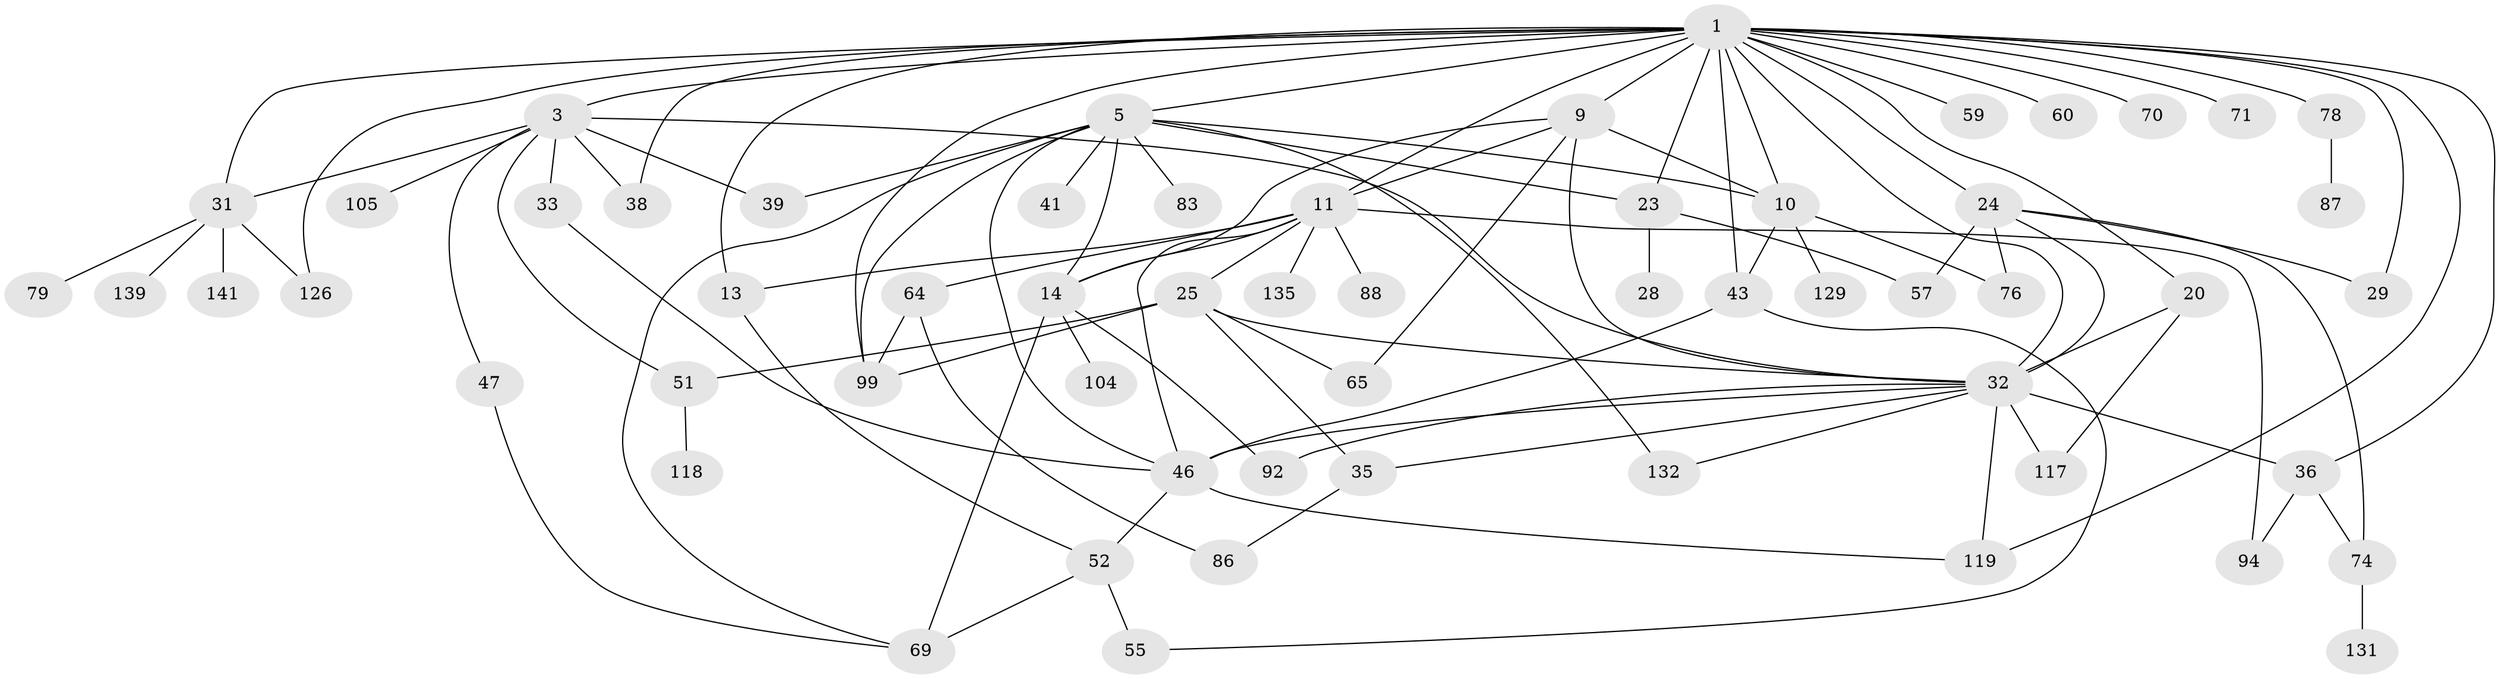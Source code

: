 // original degree distribution, {5: 0.0738255033557047, 10: 0.006711409395973154, 6: 0.04697986577181208, 2: 0.3087248322147651, 4: 0.1342281879194631, 3: 0.2214765100671141, 8: 0.006711409395973154, 1: 0.20134228187919462}
// Generated by graph-tools (version 1.1) at 2025/17/03/04/25 18:17:03]
// undirected, 59 vertices, 102 edges
graph export_dot {
graph [start="1"]
  node [color=gray90,style=filled];
  1 [super="+49+2+17+7"];
  3 [super="+6+15"];
  5 [super="+26+45"];
  9 [super="+108+21"];
  10 [super="+98"];
  11 [super="+56+91+12"];
  13 [super="+42"];
  14 [super="+97"];
  20;
  23 [super="+53+67"];
  24 [super="+37"];
  25 [super="+122+73"];
  28;
  29;
  31 [super="+48+111+58"];
  32 [super="+77+68+72+93+80"];
  33;
  35 [super="+62"];
  36 [super="+123+101"];
  38;
  39 [super="+44"];
  41;
  43 [super="+134+63"];
  46 [super="+61+89"];
  47 [super="+75+81"];
  51 [super="+124"];
  52 [super="+133+54"];
  55 [super="+137+66"];
  57;
  59;
  60 [super="+128"];
  64 [super="+130+110"];
  65 [super="+102"];
  69;
  70;
  71;
  74;
  76;
  78 [super="+84"];
  79 [super="+114"];
  83;
  86 [super="+103+112"];
  87;
  88 [super="+127"];
  92 [super="+113"];
  94;
  99 [super="+125"];
  104;
  105 [super="+115"];
  117;
  118;
  119;
  126;
  129;
  131 [super="+138"];
  132;
  135;
  139;
  141;
  1 -- 3 [weight=3];
  1 -- 36;
  1 -- 5;
  1 -- 71;
  1 -- 9 [weight=2];
  1 -- 10;
  1 -- 43 [weight=2];
  1 -- 20;
  1 -- 29;
  1 -- 32 [weight=2];
  1 -- 99;
  1 -- 70;
  1 -- 23 [weight=2];
  1 -- 24;
  1 -- 59;
  1 -- 60 [weight=2];
  1 -- 38 [weight=2];
  1 -- 13;
  1 -- 78 [weight=3];
  1 -- 119;
  1 -- 126;
  1 -- 31;
  1 -- 11;
  3 -- 32;
  3 -- 38;
  3 -- 105;
  3 -- 47;
  3 -- 33 [weight=2];
  3 -- 51;
  3 -- 39;
  3 -- 31;
  5 -- 83;
  5 -- 46;
  5 -- 99;
  5 -- 132;
  5 -- 69;
  5 -- 41;
  5 -- 10;
  5 -- 14;
  5 -- 23;
  5 -- 39;
  9 -- 11;
  9 -- 14;
  9 -- 10;
  9 -- 32;
  9 -- 65;
  10 -- 129;
  10 -- 76;
  10 -- 43;
  11 -- 64;
  11 -- 88;
  11 -- 94;
  11 -- 14;
  11 -- 135;
  11 -- 25;
  11 -- 13;
  11 -- 46;
  13 -- 52;
  14 -- 69;
  14 -- 104;
  14 -- 92;
  20 -- 117;
  20 -- 32 [weight=2];
  23 -- 28 [weight=2];
  23 -- 57;
  24 -- 74;
  24 -- 76;
  24 -- 32 [weight=2];
  24 -- 57;
  24 -- 29;
  25 -- 99;
  25 -- 35;
  25 -- 51;
  25 -- 32;
  25 -- 65;
  31 -- 126;
  31 -- 141;
  31 -- 139;
  31 -- 79;
  32 -- 35;
  32 -- 46;
  32 -- 92;
  32 -- 119;
  32 -- 117;
  32 -- 36;
  32 -- 132;
  33 -- 46;
  35 -- 86;
  36 -- 74;
  36 -- 94;
  43 -- 55;
  43 -- 46;
  46 -- 52;
  46 -- 119;
  47 -- 69;
  51 -- 118;
  52 -- 55;
  52 -- 69;
  64 -- 99;
  64 -- 86;
  74 -- 131;
  78 -- 87;
}
